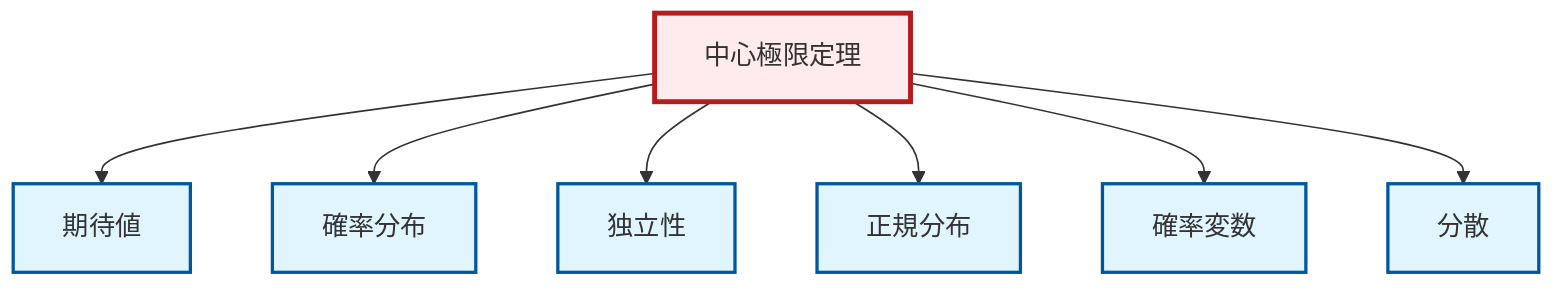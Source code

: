 graph TD
    classDef definition fill:#e1f5fe,stroke:#01579b,stroke-width:2px
    classDef theorem fill:#f3e5f5,stroke:#4a148c,stroke-width:2px
    classDef axiom fill:#fff3e0,stroke:#e65100,stroke-width:2px
    classDef example fill:#e8f5e9,stroke:#1b5e20,stroke-width:2px
    classDef current fill:#ffebee,stroke:#b71c1c,stroke-width:3px
    def-variance["分散"]:::definition
    def-random-variable["確率変数"]:::definition
    thm-central-limit["中心極限定理"]:::theorem
    def-expectation["期待値"]:::definition
    def-probability-distribution["確率分布"]:::definition
    def-independence["独立性"]:::definition
    def-normal-distribution["正規分布"]:::definition
    thm-central-limit --> def-expectation
    thm-central-limit --> def-probability-distribution
    thm-central-limit --> def-independence
    thm-central-limit --> def-normal-distribution
    thm-central-limit --> def-random-variable
    thm-central-limit --> def-variance
    class thm-central-limit current